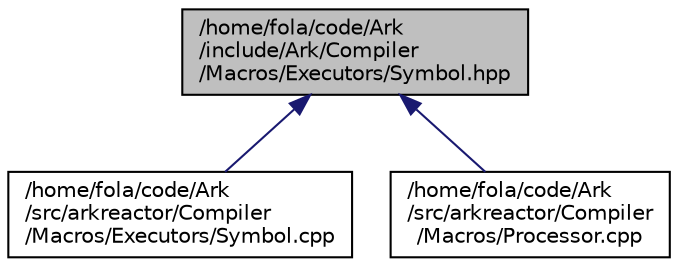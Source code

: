digraph "/home/fola/code/Ark/include/Ark/Compiler/Macros/Executors/Symbol.hpp"
{
 // INTERACTIVE_SVG=YES
 // LATEX_PDF_SIZE
  edge [fontname="Helvetica",fontsize="10",labelfontname="Helvetica",labelfontsize="10"];
  node [fontname="Helvetica",fontsize="10",shape=record];
  Node1 [label="/home/fola/code/Ark\l/include/Ark/Compiler\l/Macros/Executors/Symbol.hpp",height=0.2,width=0.4,color="black", fillcolor="grey75", style="filled", fontcolor="black",tooltip="Executor for Symbol Macros."];
  Node1 -> Node2 [dir="back",color="midnightblue",fontsize="10",style="solid",fontname="Helvetica"];
  Node2 [label="/home/fola/code/Ark\l/src/arkreactor/Compiler\l/Macros/Executors/Symbol.cpp",height=0.2,width=0.4,color="black", fillcolor="white", style="filled",URL="$d8/d0b/Symbol_8cpp.html",tooltip=" "];
  Node1 -> Node3 [dir="back",color="midnightblue",fontsize="10",style="solid",fontname="Helvetica"];
  Node3 [label="/home/fola/code/Ark\l/src/arkreactor/Compiler\l/Macros/Processor.cpp",height=0.2,width=0.4,color="black", fillcolor="white", style="filled",URL="$d6/d69/Processor_8cpp.html",tooltip=" "];
}

